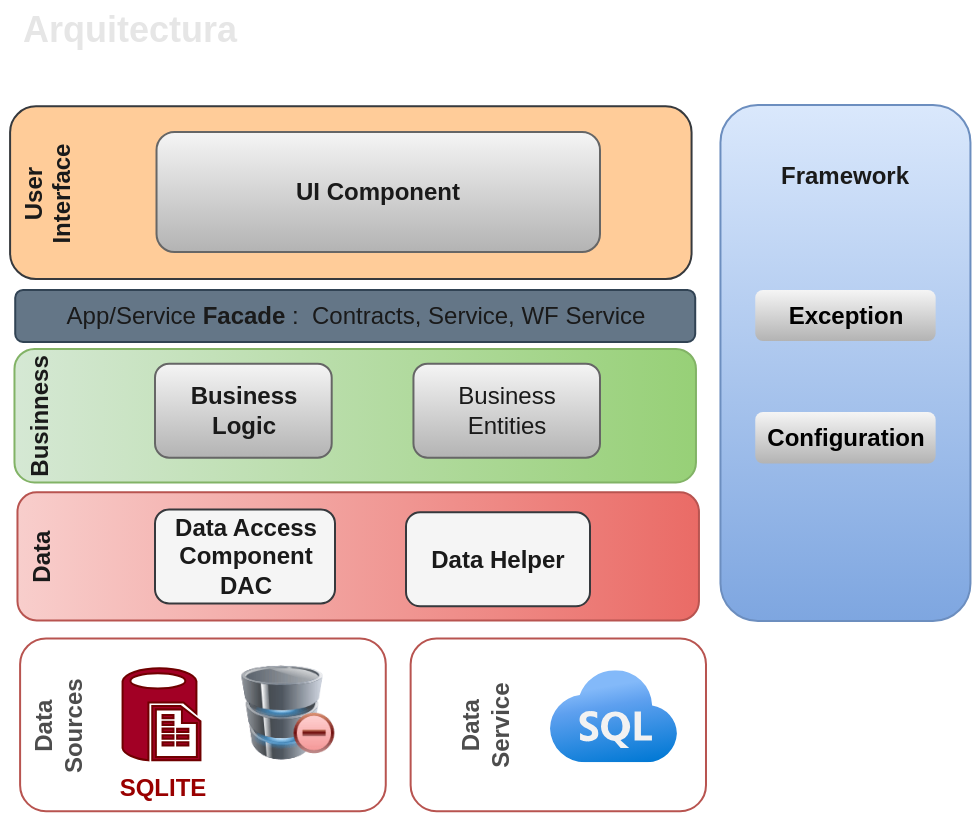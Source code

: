 <mxfile>
    <diagram id="YfxF-pB6WBnqUG9g1hr9" name="Page-1">
        <mxGraphModel dx="840" dy="480" grid="1" gridSize="10" guides="1" tooltips="1" connect="1" arrows="1" fold="1" page="1" pageScale="1" pageWidth="850" pageHeight="1100" math="0" shadow="0">
            <root>
                <mxCell id="0"/>
                <mxCell id="1" parent="0"/>
                <mxCell id="2" value="&lt;font color=&quot;#1a1a1a&quot;&gt;&lt;b&gt;Data&lt;br&gt;&lt;br&gt;&lt;br&gt;&lt;br&gt;&lt;br&gt;&lt;br&gt;&lt;br&gt;&lt;br&gt;&lt;br&gt;&lt;br&gt;&lt;br&gt;&lt;br&gt;&lt;br&gt;&lt;br&gt;&lt;br&gt;&lt;br&gt;&lt;br&gt;&lt;br&gt;&lt;br&gt;&lt;br&gt;&lt;br&gt;&lt;br&gt;&lt;/b&gt;&lt;br&gt;&lt;/font&gt;" style="rounded=1;whiteSpace=wrap;html=1;fillColor=#f8cecc;strokeColor=#b85450;rotation=-90;gradientColor=#ea6b66;" vertex="1" parent="1">
                    <mxGeometry x="277.09" y="141.83" width="64.03" height="340.74" as="geometry"/>
                </mxCell>
                <mxCell id="3" value="&lt;font color=&quot;#1a1a1a&quot;&gt;&lt;b&gt;Data Access Component&lt;br&gt;DAC&lt;/b&gt;&lt;br&gt;&lt;/font&gt;" style="rounded=1;whiteSpace=wrap;html=1;fillColor=#F5F5F5;strokeColor=#36393d;" vertex="1" parent="1">
                    <mxGeometry x="207.5" y="288.7" width="90" height="47" as="geometry"/>
                </mxCell>
                <mxCell id="4" value="&lt;font style=&quot;font-size: 18px;&quot; color=&quot;#e6e6e6&quot;&gt;&lt;b style=&quot;&quot;&gt;Arquitectura&lt;br&gt;&lt;/b&gt;&lt;/font&gt;" style="text;html=1;strokeColor=none;fillColor=none;align=center;verticalAlign=middle;whiteSpace=wrap;rounded=0;labelBackgroundColor=none;fontColor=#333333;" vertex="1" parent="1">
                    <mxGeometry x="130" y="34.49" width="130" height="30" as="geometry"/>
                </mxCell>
                <mxCell id="5" value="&lt;font color=&quot;#1a1a1a&quot;&gt;&lt;b&gt;Data Helper&lt;/b&gt;&lt;br&gt;&lt;/font&gt;" style="rounded=1;whiteSpace=wrap;html=1;fillColor=#F5F5F5;strokeColor=#36393d;" vertex="1" parent="1">
                    <mxGeometry x="333.0" y="290.11" width="92" height="47" as="geometry"/>
                </mxCell>
                <mxCell id="7" value="&lt;font color=&quot;#1a1a1a&quot;&gt;&lt;b&gt;Framework&lt;/b&gt;&lt;br&gt;&lt;br&gt;&lt;br&gt;&lt;br&gt;&lt;br&gt;&lt;br&gt;&lt;br&gt;&lt;br&gt;&lt;br&gt;&lt;br&gt;&lt;br&gt;&lt;br&gt;&lt;br&gt;&lt;br&gt;&lt;/font&gt;" style="rounded=1;whiteSpace=wrap;html=1;fillColor=#dae8fc;strokeColor=#6c8ebf;gradientColor=#7ea6e0;" vertex="1" parent="1">
                    <mxGeometry x="490.23" y="86.49" width="125" height="258" as="geometry"/>
                </mxCell>
                <mxCell id="11" value="&lt;span style=&quot;&quot;&gt;&lt;font color=&quot;#000000&quot;&gt;&lt;b&gt;Exception&lt;/b&gt;&lt;/font&gt;&lt;/span&gt;" style="rounded=1;whiteSpace=wrap;html=1;fillColor=#f5f5f5;strokeColor=none;gradientColor=#b3b3b3;" vertex="1" parent="1">
                    <mxGeometry x="507.63" y="178.95" width="90.19" height="25.56" as="geometry"/>
                </mxCell>
                <mxCell id="12" value="&lt;div style=&quot;&quot;&gt;&lt;font color=&quot;#000000&quot;&gt;&lt;b&gt;Configuration&lt;/b&gt;&lt;/font&gt;&lt;/div&gt;" style="rounded=1;whiteSpace=wrap;html=1;fillColor=#f5f5f5;strokeColor=none;gradientColor=#b3b3b3;" vertex="1" parent="1">
                    <mxGeometry x="507.63" y="240" width="90.19" height="25.75" as="geometry"/>
                </mxCell>
                <mxCell id="13" value="&lt;font color=&quot;#1a1a1a&quot;&gt;&lt;b&gt;Businness&lt;br&gt;&lt;br&gt;&lt;br&gt;&lt;br&gt;&lt;br&gt;&lt;br&gt;&lt;br&gt;&lt;br&gt;&lt;br&gt;&lt;br&gt;&lt;br&gt;&lt;br&gt;&lt;br&gt;&lt;br&gt;&lt;br&gt;&lt;br&gt;&lt;br&gt;&lt;br&gt;&lt;br&gt;&lt;br&gt;&lt;br&gt;&lt;br&gt;&lt;/b&gt;&lt;br&gt;&lt;/font&gt;" style="rounded=1;whiteSpace=wrap;html=1;fillColor=#d5e8d4;strokeColor=#82b366;rotation=-90;gradientColor=#97d077;" vertex="1" parent="1">
                    <mxGeometry x="274.22" y="71.49" width="66.78" height="340.74" as="geometry"/>
                </mxCell>
                <mxCell id="14" value="&lt;span style=&quot;color: rgb(26, 26, 26);&quot;&gt;&lt;b&gt;Business Logic&lt;/b&gt;&lt;/span&gt;" style="rounded=1;whiteSpace=wrap;html=1;fillColor=#f5f5f5;strokeColor=#666666;gradientColor=#b3b3b3;" vertex="1" parent="1">
                    <mxGeometry x="207.5" y="215.84" width="88.35" height="47" as="geometry"/>
                </mxCell>
                <mxCell id="15" value="&lt;font color=&quot;#1a1a1a&quot;&gt;Business Entities&lt;/font&gt;" style="rounded=1;whiteSpace=wrap;html=1;fillColor=#f5f5f5;strokeColor=#666666;gradientColor=#b3b3b3;" vertex="1" parent="1">
                    <mxGeometry x="336.73" y="215.84" width="93.27" height="47" as="geometry"/>
                </mxCell>
                <mxCell id="18" value="&lt;font color=&quot;#1a1a1a&quot;&gt;App/Service &lt;b&gt;Facade &lt;/b&gt;:&amp;nbsp; Contracts, Service, WF Service&lt;/font&gt;" style="rounded=1;whiteSpace=wrap;html=1;fillColor=#647687;strokeColor=#314354;fontColor=#ffffff;" vertex="1" parent="1">
                    <mxGeometry x="137.61" y="178.95" width="340" height="26" as="geometry"/>
                </mxCell>
                <mxCell id="19" value="&lt;b style=&quot;&quot;&gt;&lt;font color=&quot;#4d4d4d&quot;&gt;Data&lt;br&gt;Sources&lt;br&gt;&lt;br&gt;&lt;br&gt;&lt;br&gt;&lt;br&gt;&lt;br&gt;&lt;br&gt;&lt;br&gt;&lt;br&gt;&lt;br&gt;&lt;/font&gt;&lt;br&gt;&lt;/b&gt;" style="rounded=1;whiteSpace=wrap;html=1;fillColor=none;strokeColor=#b85450;rotation=-90;gradientColor=#ea6b66;" vertex="1" parent="1">
                    <mxGeometry x="188.28" y="304.99" width="86.37" height="182.83" as="geometry"/>
                </mxCell>
                <mxCell id="20" value="&lt;b style=&quot;&quot;&gt;&lt;font color=&quot;#4d4d4d&quot;&gt;Data&lt;br&gt;Service&lt;br&gt;&lt;br&gt;&lt;br&gt;&lt;br&gt;&lt;br&gt;&lt;/font&gt;&lt;br&gt;&lt;/b&gt;" style="rounded=1;whiteSpace=wrap;html=1;fillColor=none;strokeColor=#b85450;rotation=-90;gradientColor=#ea6b66;" vertex="1" parent="1">
                    <mxGeometry x="365.97" y="322.57" width="86.37" height="147.68" as="geometry"/>
                </mxCell>
                <mxCell id="21" value="&lt;font color=&quot;#1a1a1a&quot;&gt;&lt;b&gt;User&lt;br&gt;Interface&lt;br&gt;&lt;br&gt;&lt;br&gt;&lt;br&gt;&lt;br&gt;&lt;br&gt;&lt;br&gt;&lt;br&gt;&lt;br&gt;&lt;br&gt;&lt;br&gt;&lt;br&gt;&lt;br&gt;&lt;br&gt;&lt;br&gt;&lt;br&gt;&lt;br&gt;&lt;br&gt;&lt;br&gt;&lt;br&gt;&lt;br&gt;&lt;/b&gt;&lt;br&gt;&lt;/font&gt;" style="rounded=1;whiteSpace=wrap;html=1;fillColor=#ffcc99;strokeColor=#36393d;rotation=-90;" vertex="1" parent="1">
                    <mxGeometry x="262.23" y="-40.0" width="86.37" height="340.74" as="geometry"/>
                </mxCell>
                <mxCell id="23" value="&lt;span style=&quot;color: rgb(26, 26, 26);&quot;&gt;&lt;b&gt;UI Component&lt;/b&gt;&lt;/span&gt;" style="rounded=1;whiteSpace=wrap;html=1;fillColor=#f5f5f5;strokeColor=#666666;gradientColor=#b3b3b3;" vertex="1" parent="1">
                    <mxGeometry x="208.26" y="100" width="221.74" height="60" as="geometry"/>
                </mxCell>
                <mxCell id="26" value="&lt;b&gt;&lt;font color=&quot;#990000&quot;&gt;SQLITE&lt;/font&gt;&lt;/b&gt;" style="verticalLabelPosition=bottom;html=1;verticalAlign=top;align=center;strokeColor=#6F0000;fillColor=#a20025;shape=mxgraph.azure.sql_reporting;fontColor=#ffffff;" vertex="1" parent="1">
                    <mxGeometry x="191.28" y="368.17" width="38.95" height="46" as="geometry"/>
                </mxCell>
                <mxCell id="27" value="database" style="image;html=1;image=img/lib/clip_art/computers/Database_Minus_128x128.png;strokeColor=default;fontColor=#FFFFFF;fillColor=none;" vertex="1" parent="1">
                    <mxGeometry x="250.73" y="365.17" width="46.5" height="50" as="geometry"/>
                </mxCell>
                <mxCell id="28" value="" style="aspect=fixed;html=1;points=[];align=center;image;fontSize=12;image=img/lib/azure2/databases/Azure_SQL.svg;strokeColor=default;fontColor=#FFFFFF;fillColor=none;" vertex="1" parent="1">
                    <mxGeometry x="404.73" y="369.17" width="64" height="46" as="geometry"/>
                </mxCell>
            </root>
        </mxGraphModel>
    </diagram>
</mxfile>